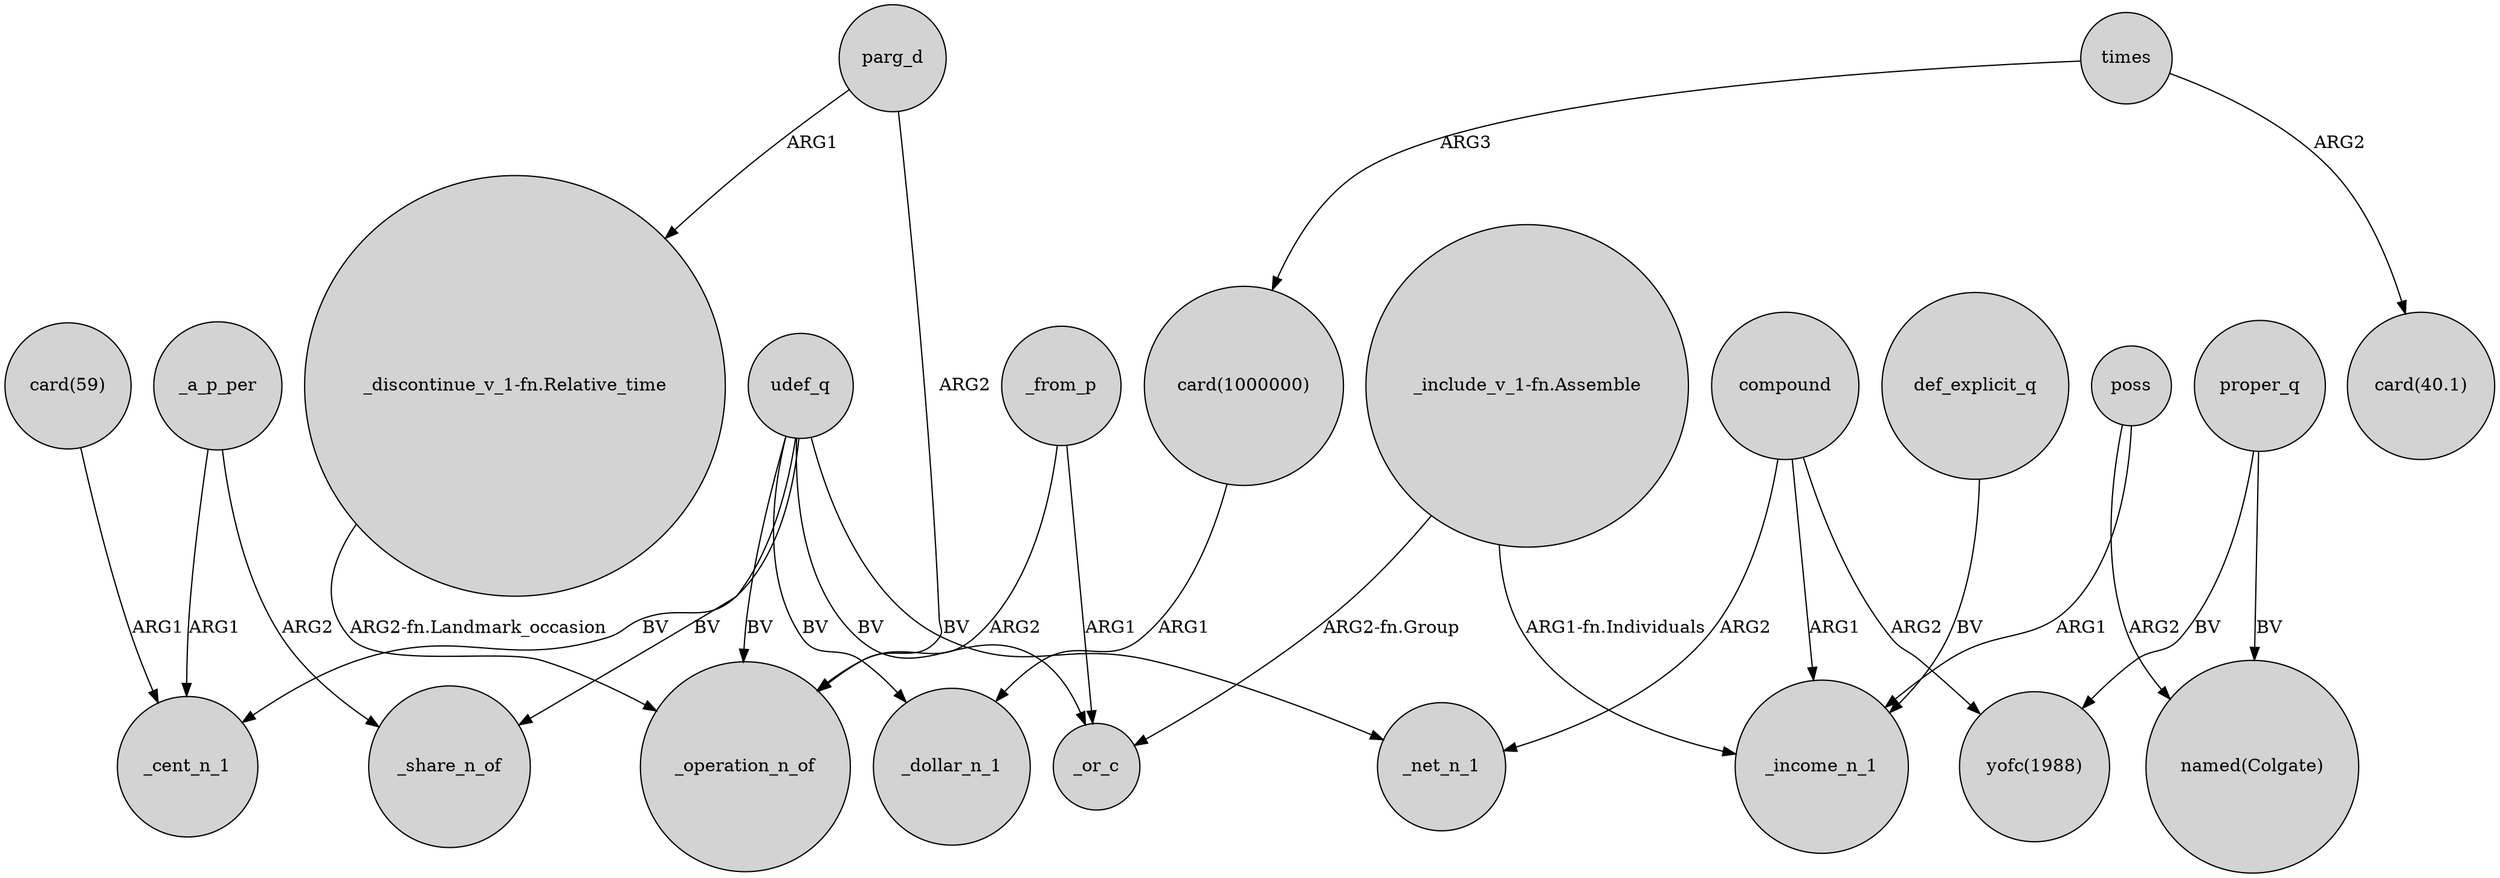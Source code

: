 digraph {
	node [shape=circle style=filled]
	compound -> _net_n_1 [label=ARG2]
	"card(59)" -> _cent_n_1 [label=ARG1]
	poss -> "named(Colgate)" [label=ARG2]
	_a_p_per -> _cent_n_1 [label=ARG1]
	compound -> "yofc(1988)" [label=ARG2]
	times -> "card(1000000)" [label=ARG3]
	parg_d -> "_discontinue_v_1-fn.Relative_time" [label=ARG1]
	"_discontinue_v_1-fn.Relative_time" -> _operation_n_of [label="ARG2-fn.Landmark_occasion"]
	udef_q -> _cent_n_1 [label=BV]
	udef_q -> _or_c [label=BV]
	def_explicit_q -> _income_n_1 [label=BV]
	compound -> _income_n_1 [label=ARG1]
	_a_p_per -> _share_n_of [label=ARG2]
	times -> "card(40.1)" [label=ARG2]
	udef_q -> _operation_n_of [label=BV]
	poss -> _income_n_1 [label=ARG1]
	udef_q -> _share_n_of [label=BV]
	udef_q -> _net_n_1 [label=BV]
	udef_q -> _dollar_n_1 [label=BV]
	"card(1000000)" -> _dollar_n_1 [label=ARG1]
	proper_q -> "yofc(1988)" [label=BV]
	_from_p -> _operation_n_of [label=ARG2]
	proper_q -> "named(Colgate)" [label=BV]
	parg_d -> _operation_n_of [label=ARG2]
	_from_p -> _or_c [label=ARG1]
	"_include_v_1-fn.Assemble" -> _or_c [label="ARG2-fn.Group"]
	"_include_v_1-fn.Assemble" -> _income_n_1 [label="ARG1-fn.Individuals"]
}
